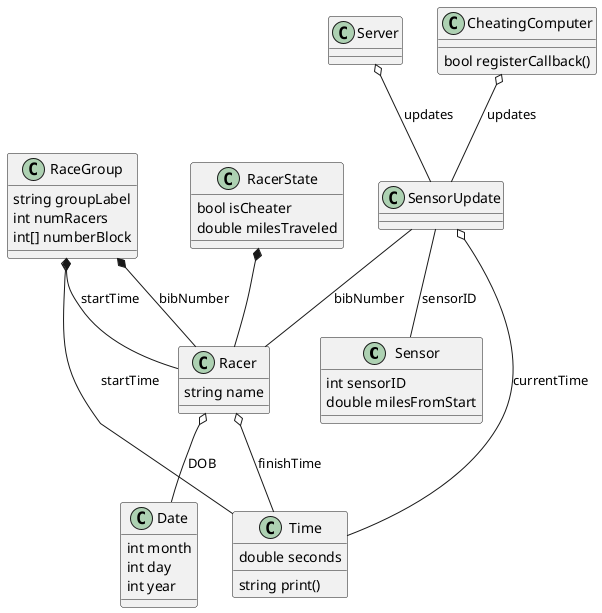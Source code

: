 @startuml

class Sensor {
	int sensorID
	double milesFromStart
}

class SensorUpdate {
}
SensorUpdate -- Sensor : sensorID
SensorUpdate -- Racer : bibNumber
SensorUpdate o-- Time : currentTime

class Racer {
	string name
}
Racer o-- Date : DOB
Racer o-- Time : finishTime

class RaceGroup {
	string groupLabel
	int numRacers
	int[] numberBlock

}
RaceGroup *-- Racer : bibNumber
RaceGroup *-- Racer : startTime
RaceGroup o-- Time : startTime

class Date {
	int month
	int day
	int year
}

class Time {
	double seconds
	string print()
}

class Server {
}
Server o-- SensorUpdate : updates

class CheatingComputer {
	bool registerCallback()
}
CheatingComputer o-- SensorUpdate : updates

class RacerState {
	bool isCheater
	double milesTraveled
}
RacerState *-- Racer

@enduml
